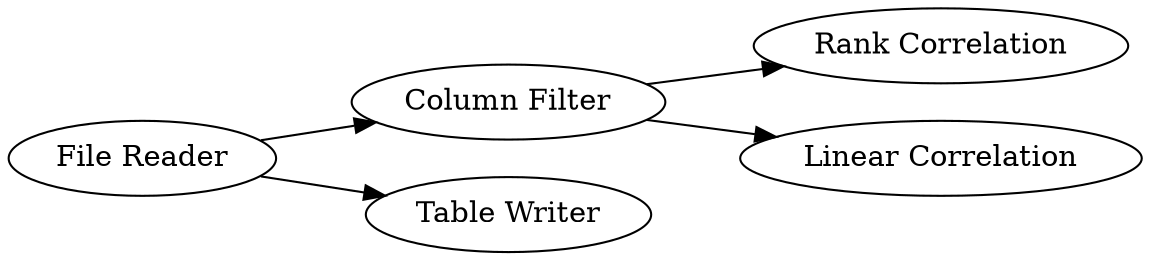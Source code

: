digraph {
	"-1239939337074728762_5" [label="Column Filter"]
	"-1239939337074728762_6" [label="Rank Correlation"]
	"-1239939337074728762_3" [label="File Reader"]
	"-1239939337074728762_4" [label="Linear Correlation"]
	"-1239939337074728762_7" [label="Table Writer"]
	"-1239939337074728762_5" -> "-1239939337074728762_4"
	"-1239939337074728762_5" -> "-1239939337074728762_6"
	"-1239939337074728762_3" -> "-1239939337074728762_5"
	"-1239939337074728762_3" -> "-1239939337074728762_7"
	rankdir=LR
}
